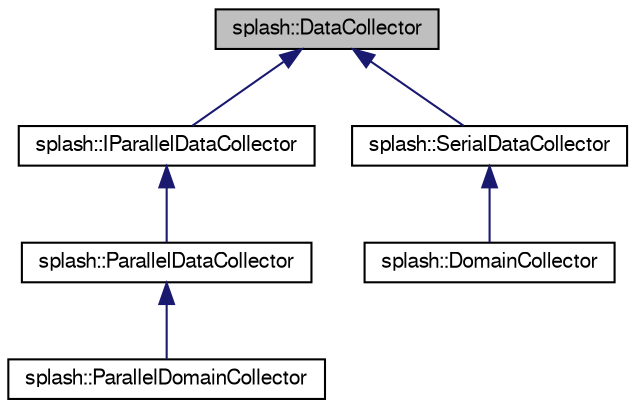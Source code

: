 digraph "splash::DataCollector"
{
  edge [fontname="FreeSans",fontsize="10",labelfontname="FreeSans",labelfontsize="10"];
  node [fontname="FreeSans",fontsize="10",shape=record];
  Node1 [label="splash::DataCollector",height=0.2,width=0.4,color="black", fillcolor="grey75", style="filled" fontcolor="black"];
  Node1 -> Node2 [dir="back",color="midnightblue",fontsize="10",style="solid",fontname="FreeSans"];
  Node2 [label="splash::IParallelDataCollector",height=0.2,width=0.4,color="black", fillcolor="white", style="filled",URL="$classsplash_1_1_i_parallel_data_collector.html"];
  Node2 -> Node3 [dir="back",color="midnightblue",fontsize="10",style="solid",fontname="FreeSans"];
  Node3 [label="splash::ParallelDataCollector",height=0.2,width=0.4,color="black", fillcolor="white", style="filled",URL="$classsplash_1_1_parallel_data_collector.html"];
  Node3 -> Node4 [dir="back",color="midnightblue",fontsize="10",style="solid",fontname="FreeSans"];
  Node4 [label="splash::ParallelDomainCollector",height=0.2,width=0.4,color="black", fillcolor="white", style="filled",URL="$classsplash_1_1_parallel_domain_collector.html"];
  Node1 -> Node5 [dir="back",color="midnightblue",fontsize="10",style="solid",fontname="FreeSans"];
  Node5 [label="splash::SerialDataCollector",height=0.2,width=0.4,color="black", fillcolor="white", style="filled",URL="$classsplash_1_1_serial_data_collector.html"];
  Node5 -> Node6 [dir="back",color="midnightblue",fontsize="10",style="solid",fontname="FreeSans"];
  Node6 [label="splash::DomainCollector",height=0.2,width=0.4,color="black", fillcolor="white", style="filled",URL="$classsplash_1_1_domain_collector.html"];
}
